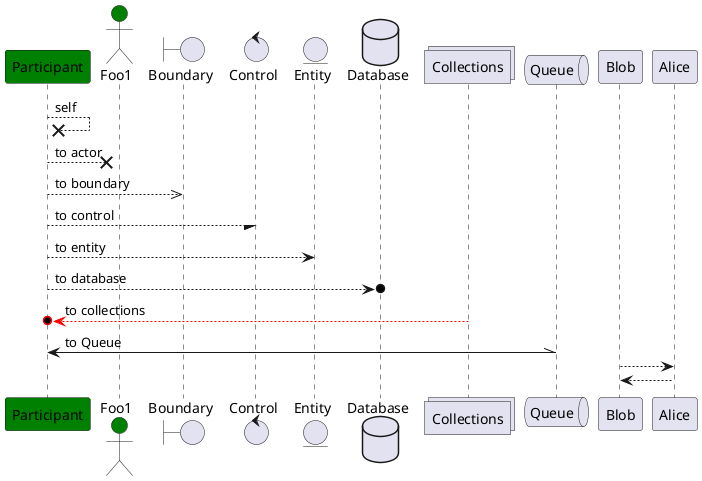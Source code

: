@startuml
'https://plantuml.com/sequence-diagram
'autonumber
actor Foo1 #green
participant Participant as Foo #green
actor       Actor as  Foo1
boundary Boundary as Foo2
control Control as Foo3
entity Entity as Foo4
database Database as Foo5
collections Collections as Foo6
queue Queue as Foo7

skinparam responseMessageBelowAllow true
Foo -->x Foo: self
Foo -->x Foo1: to actor
Foo -->> Foo2: to boundary
Foo --/ Foo3: to control
Foo --> Foo4: to entity
Foo -->o Foo5: to database
Foo o<--[#red] Foo6: to collections
Foo <-\\ Foo7: to Queue

'participant Foo order 100
'participant Foo1 order 10
'participant Foo2 order 100
'participant Foo3 order 100
'agent a

'newpage


Blob --> Alice
Alice --> Blob


@enduml